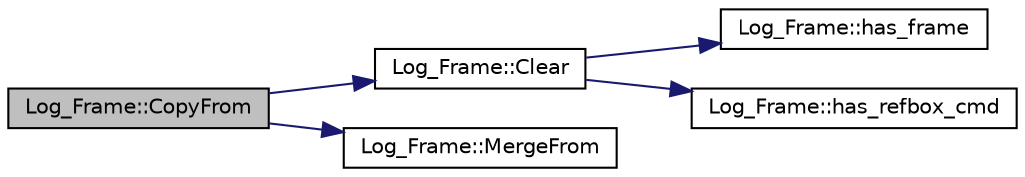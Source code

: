 digraph "Log_Frame::CopyFrom"
{
 // INTERACTIVE_SVG=YES
  edge [fontname="Helvetica",fontsize="10",labelfontname="Helvetica",labelfontsize="10"];
  node [fontname="Helvetica",fontsize="10",shape=record];
  rankdir="LR";
  Node1 [label="Log_Frame::CopyFrom",height=0.2,width=0.4,color="black", fillcolor="grey75", style="filled", fontcolor="black"];
  Node1 -> Node2 [color="midnightblue",fontsize="10",style="solid",fontname="Helvetica"];
  Node2 [label="Log_Frame::Clear",height=0.2,width=0.4,color="black", fillcolor="white", style="filled",URL="$da/d8c/class_log___frame.html#ac70528d9eb249700d22b65a391f5ff10"];
  Node2 -> Node3 [color="midnightblue",fontsize="10",style="solid",fontname="Helvetica"];
  Node3 [label="Log_Frame::has_frame",height=0.2,width=0.4,color="black", fillcolor="white", style="filled",URL="$da/d8c/class_log___frame.html#ac19f879726af3c9bafaaf6a1eb5e94da"];
  Node2 -> Node4 [color="midnightblue",fontsize="10",style="solid",fontname="Helvetica"];
  Node4 [label="Log_Frame::has_refbox_cmd",height=0.2,width=0.4,color="black", fillcolor="white", style="filled",URL="$da/d8c/class_log___frame.html#ac86fc7db38caafb8a48363479cd5291a"];
  Node1 -> Node5 [color="midnightblue",fontsize="10",style="solid",fontname="Helvetica"];
  Node5 [label="Log_Frame::MergeFrom",height=0.2,width=0.4,color="black", fillcolor="white", style="filled",URL="$da/d8c/class_log___frame.html#ad5f4cd1b891c2748f287b7d23446d149"];
}
